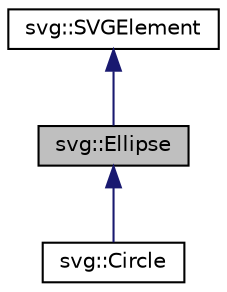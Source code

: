 digraph "svg::Ellipse"
{
 // LATEX_PDF_SIZE
  edge [fontname="Helvetica",fontsize="10",labelfontname="Helvetica",labelfontsize="10"];
  node [fontname="Helvetica",fontsize="10",shape=record];
  Node1 [label="svg::Ellipse",height=0.2,width=0.4,color="black", fillcolor="grey75", style="filled", fontcolor="black",tooltip="Representa uma elipse SVG."];
  Node2 -> Node1 [dir="back",color="midnightblue",fontsize="10",style="solid",fontname="Helvetica"];
  Node2 [label="svg::SVGElement",height=0.2,width=0.4,color="black", fillcolor="white", style="filled",URL="$classsvg_1_1SVGElement.html",tooltip="Classe base para elementos SVG."];
  Node1 -> Node3 [dir="back",color="midnightblue",fontsize="10",style="solid",fontname="Helvetica"];
  Node3 [label="svg::Circle",height=0.2,width=0.4,color="black", fillcolor="white", style="filled",URL="$classsvg_1_1Circle.html",tooltip="Representa um círculo SVG."];
}
